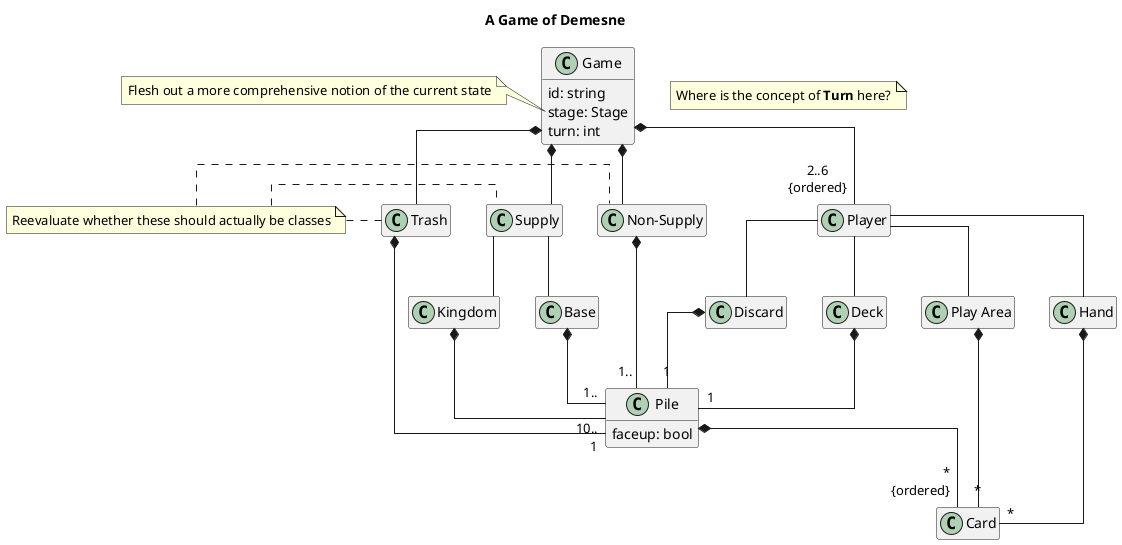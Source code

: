 @startuml
title A Game of Demesne
hide empty members
skinparam linetype ortho

note "Where is the concept of <b>Turn</b> here?" as TurnNote

note "Reevaluate whether these should actually be classes" as ClassNote

class Game {
  id: string
  stage: Stage
  turn: int
}

class Player {}

class Pile {
  faceup: bool
}

together {
  class Deck
  class Discard
  class "Play Area"
  class Hand
}

together {
  class Supply
  class "Non-Supply"
  class Trash
}

together {
  class Base
  class Kingdom
}

together {
  class Pile
  class Card
}

note left of Game::stage
  Flesh out a more comprehensive notion of the current state
end note

Game *-- Supply
Game *-- "Non-Supply"
Game *-- Trash
Game *-- "2..6\n{ordered}" Player

Player -- "Play Area"
Player -- Hand
Player -- Deck
Player -- Discard

Deck *-- "1" Pile
Discard *-- "1" Pile

Trash .left. ClassNote
Supply .left. ClassNote
"Non-Supply" .left. ClassNote

Supply -- Base
Supply -- Kingdom

Base *-- "1.." Pile
Kingdom *-- "10.." Pile
"Non-Supply" *-- "1.." Pile

Trash *-- "1" Pile

Pile *-- "\r*\n{ordered}" Card

"Play Area" *-- "*" Card
Hand *-- "*" Card
@enduml
